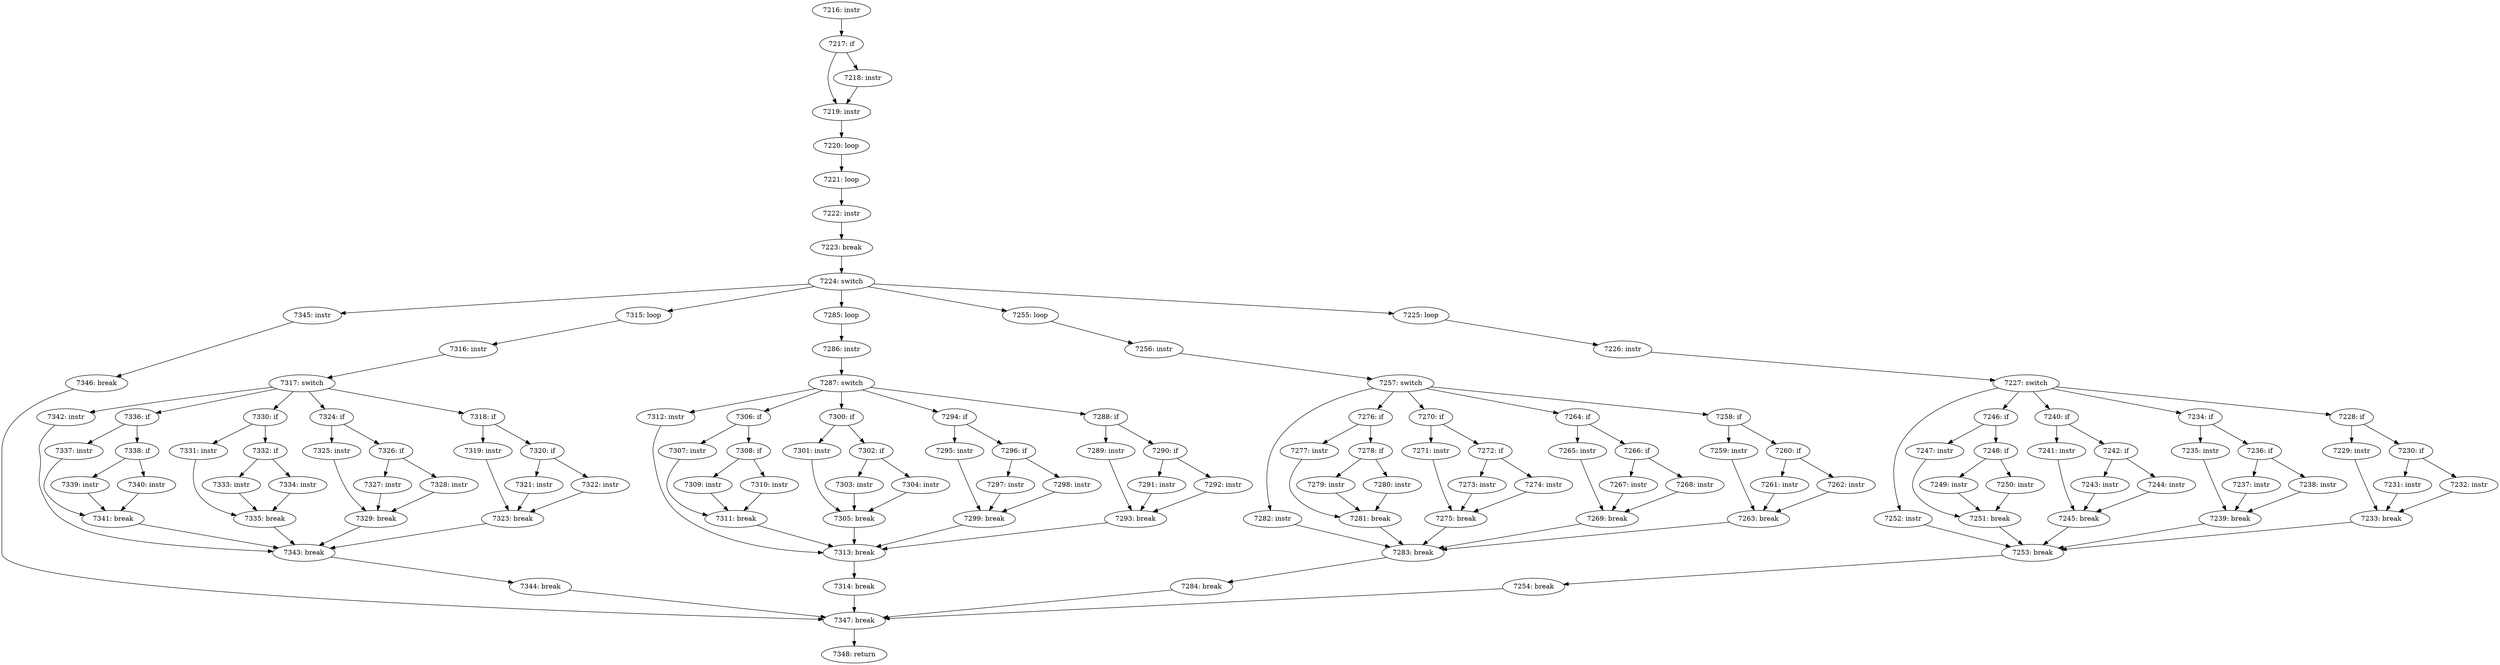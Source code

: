 digraph CFG_tcp_collapse_one {
7216 [label="7216: instr"]
	7216 -> 7217
7217 [label="7217: if"]
	7217 -> 7219
	7217 -> 7218
7218 [label="7218: instr"]
	7218 -> 7219
7219 [label="7219: instr"]
	7219 -> 7220
7220 [label="7220: loop"]
	7220 -> 7221
7221 [label="7221: loop"]
	7221 -> 7222
7222 [label="7222: instr"]
	7222 -> 7223
7223 [label="7223: break"]
	7223 -> 7224
7224 [label="7224: switch"]
	7224 -> 7345
	7224 -> 7315
	7224 -> 7285
	7224 -> 7255
	7224 -> 7225
7225 [label="7225: loop"]
	7225 -> 7226
7226 [label="7226: instr"]
	7226 -> 7227
7227 [label="7227: switch"]
	7227 -> 7252
	7227 -> 7246
	7227 -> 7240
	7227 -> 7234
	7227 -> 7228
7228 [label="7228: if"]
	7228 -> 7229
	7228 -> 7230
7229 [label="7229: instr"]
	7229 -> 7233
7230 [label="7230: if"]
	7230 -> 7231
	7230 -> 7232
7231 [label="7231: instr"]
	7231 -> 7233
7232 [label="7232: instr"]
	7232 -> 7233
7233 [label="7233: break"]
	7233 -> 7253
7234 [label="7234: if"]
	7234 -> 7235
	7234 -> 7236
7235 [label="7235: instr"]
	7235 -> 7239
7236 [label="7236: if"]
	7236 -> 7237
	7236 -> 7238
7237 [label="7237: instr"]
	7237 -> 7239
7238 [label="7238: instr"]
	7238 -> 7239
7239 [label="7239: break"]
	7239 -> 7253
7240 [label="7240: if"]
	7240 -> 7241
	7240 -> 7242
7241 [label="7241: instr"]
	7241 -> 7245
7242 [label="7242: if"]
	7242 -> 7243
	7242 -> 7244
7243 [label="7243: instr"]
	7243 -> 7245
7244 [label="7244: instr"]
	7244 -> 7245
7245 [label="7245: break"]
	7245 -> 7253
7246 [label="7246: if"]
	7246 -> 7247
	7246 -> 7248
7247 [label="7247: instr"]
	7247 -> 7251
7248 [label="7248: if"]
	7248 -> 7249
	7248 -> 7250
7249 [label="7249: instr"]
	7249 -> 7251
7250 [label="7250: instr"]
	7250 -> 7251
7251 [label="7251: break"]
	7251 -> 7253
7252 [label="7252: instr"]
	7252 -> 7253
7253 [label="7253: break"]
	7253 -> 7254
7254 [label="7254: break"]
	7254 -> 7347
7255 [label="7255: loop"]
	7255 -> 7256
7256 [label="7256: instr"]
	7256 -> 7257
7257 [label="7257: switch"]
	7257 -> 7282
	7257 -> 7276
	7257 -> 7270
	7257 -> 7264
	7257 -> 7258
7258 [label="7258: if"]
	7258 -> 7259
	7258 -> 7260
7259 [label="7259: instr"]
	7259 -> 7263
7260 [label="7260: if"]
	7260 -> 7261
	7260 -> 7262
7261 [label="7261: instr"]
	7261 -> 7263
7262 [label="7262: instr"]
	7262 -> 7263
7263 [label="7263: break"]
	7263 -> 7283
7264 [label="7264: if"]
	7264 -> 7265
	7264 -> 7266
7265 [label="7265: instr"]
	7265 -> 7269
7266 [label="7266: if"]
	7266 -> 7267
	7266 -> 7268
7267 [label="7267: instr"]
	7267 -> 7269
7268 [label="7268: instr"]
	7268 -> 7269
7269 [label="7269: break"]
	7269 -> 7283
7270 [label="7270: if"]
	7270 -> 7271
	7270 -> 7272
7271 [label="7271: instr"]
	7271 -> 7275
7272 [label="7272: if"]
	7272 -> 7273
	7272 -> 7274
7273 [label="7273: instr"]
	7273 -> 7275
7274 [label="7274: instr"]
	7274 -> 7275
7275 [label="7275: break"]
	7275 -> 7283
7276 [label="7276: if"]
	7276 -> 7277
	7276 -> 7278
7277 [label="7277: instr"]
	7277 -> 7281
7278 [label="7278: if"]
	7278 -> 7279
	7278 -> 7280
7279 [label="7279: instr"]
	7279 -> 7281
7280 [label="7280: instr"]
	7280 -> 7281
7281 [label="7281: break"]
	7281 -> 7283
7282 [label="7282: instr"]
	7282 -> 7283
7283 [label="7283: break"]
	7283 -> 7284
7284 [label="7284: break"]
	7284 -> 7347
7285 [label="7285: loop"]
	7285 -> 7286
7286 [label="7286: instr"]
	7286 -> 7287
7287 [label="7287: switch"]
	7287 -> 7312
	7287 -> 7306
	7287 -> 7300
	7287 -> 7294
	7287 -> 7288
7288 [label="7288: if"]
	7288 -> 7289
	7288 -> 7290
7289 [label="7289: instr"]
	7289 -> 7293
7290 [label="7290: if"]
	7290 -> 7291
	7290 -> 7292
7291 [label="7291: instr"]
	7291 -> 7293
7292 [label="7292: instr"]
	7292 -> 7293
7293 [label="7293: break"]
	7293 -> 7313
7294 [label="7294: if"]
	7294 -> 7295
	7294 -> 7296
7295 [label="7295: instr"]
	7295 -> 7299
7296 [label="7296: if"]
	7296 -> 7297
	7296 -> 7298
7297 [label="7297: instr"]
	7297 -> 7299
7298 [label="7298: instr"]
	7298 -> 7299
7299 [label="7299: break"]
	7299 -> 7313
7300 [label="7300: if"]
	7300 -> 7301
	7300 -> 7302
7301 [label="7301: instr"]
	7301 -> 7305
7302 [label="7302: if"]
	7302 -> 7303
	7302 -> 7304
7303 [label="7303: instr"]
	7303 -> 7305
7304 [label="7304: instr"]
	7304 -> 7305
7305 [label="7305: break"]
	7305 -> 7313
7306 [label="7306: if"]
	7306 -> 7307
	7306 -> 7308
7307 [label="7307: instr"]
	7307 -> 7311
7308 [label="7308: if"]
	7308 -> 7309
	7308 -> 7310
7309 [label="7309: instr"]
	7309 -> 7311
7310 [label="7310: instr"]
	7310 -> 7311
7311 [label="7311: break"]
	7311 -> 7313
7312 [label="7312: instr"]
	7312 -> 7313
7313 [label="7313: break"]
	7313 -> 7314
7314 [label="7314: break"]
	7314 -> 7347
7315 [label="7315: loop"]
	7315 -> 7316
7316 [label="7316: instr"]
	7316 -> 7317
7317 [label="7317: switch"]
	7317 -> 7342
	7317 -> 7336
	7317 -> 7330
	7317 -> 7324
	7317 -> 7318
7318 [label="7318: if"]
	7318 -> 7319
	7318 -> 7320
7319 [label="7319: instr"]
	7319 -> 7323
7320 [label="7320: if"]
	7320 -> 7321
	7320 -> 7322
7321 [label="7321: instr"]
	7321 -> 7323
7322 [label="7322: instr"]
	7322 -> 7323
7323 [label="7323: break"]
	7323 -> 7343
7324 [label="7324: if"]
	7324 -> 7325
	7324 -> 7326
7325 [label="7325: instr"]
	7325 -> 7329
7326 [label="7326: if"]
	7326 -> 7327
	7326 -> 7328
7327 [label="7327: instr"]
	7327 -> 7329
7328 [label="7328: instr"]
	7328 -> 7329
7329 [label="7329: break"]
	7329 -> 7343
7330 [label="7330: if"]
	7330 -> 7331
	7330 -> 7332
7331 [label="7331: instr"]
	7331 -> 7335
7332 [label="7332: if"]
	7332 -> 7333
	7332 -> 7334
7333 [label="7333: instr"]
	7333 -> 7335
7334 [label="7334: instr"]
	7334 -> 7335
7335 [label="7335: break"]
	7335 -> 7343
7336 [label="7336: if"]
	7336 -> 7337
	7336 -> 7338
7337 [label="7337: instr"]
	7337 -> 7341
7338 [label="7338: if"]
	7338 -> 7339
	7338 -> 7340
7339 [label="7339: instr"]
	7339 -> 7341
7340 [label="7340: instr"]
	7340 -> 7341
7341 [label="7341: break"]
	7341 -> 7343
7342 [label="7342: instr"]
	7342 -> 7343
7343 [label="7343: break"]
	7343 -> 7344
7344 [label="7344: break"]
	7344 -> 7347
7345 [label="7345: instr"]
	7345 -> 7346
7346 [label="7346: break"]
	7346 -> 7347
7347 [label="7347: break"]
	7347 -> 7348
7348 [label="7348: return"]
	
}
